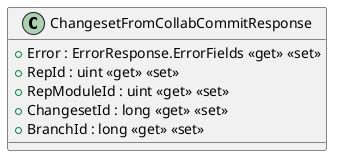 @startuml
class ChangesetFromCollabCommitResponse {
    + Error : ErrorResponse.ErrorFields <<get>> <<set>>
    + RepId : uint <<get>> <<set>>
    + RepModuleId : uint <<get>> <<set>>
    + ChangesetId : long <<get>> <<set>>
    + BranchId : long <<get>> <<set>>
}
@enduml

